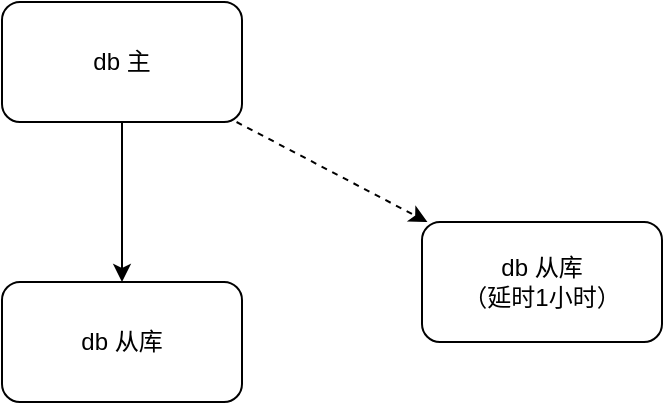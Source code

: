 <mxfile>
    <diagram id="HNQcjoUEhN4oKcxVeBbH" name="mysql回滚恢复">
        <mxGraphModel dx="1268" dy="700" grid="1" gridSize="10" guides="1" tooltips="1" connect="1" arrows="1" fold="1" page="1" pageScale="1" pageWidth="827" pageHeight="1169" math="0" shadow="0">
            <root>
                <mxCell id="0"/>
                <mxCell id="1" parent="0"/>
                <mxCell id="5" value="" style="edgeStyle=none;html=1;" edge="1" parent="1" source="2" target="3">
                    <mxGeometry relative="1" as="geometry"/>
                </mxCell>
                <mxCell id="6" style="edgeStyle=none;html=1;dashed=1;" edge="1" parent="1" source="2" target="4">
                    <mxGeometry relative="1" as="geometry"/>
                </mxCell>
                <mxCell id="2" value="db 主" style="rounded=1;whiteSpace=wrap;html=1;" vertex="1" parent="1">
                    <mxGeometry x="210" y="130" width="120" height="60" as="geometry"/>
                </mxCell>
                <mxCell id="3" value="db 从库" style="rounded=1;whiteSpace=wrap;html=1;" vertex="1" parent="1">
                    <mxGeometry x="210" y="270" width="120" height="60" as="geometry"/>
                </mxCell>
                <mxCell id="4" value="db 从库&lt;br&gt;（延时1小时）" style="rounded=1;whiteSpace=wrap;html=1;" vertex="1" parent="1">
                    <mxGeometry x="420" y="240" width="120" height="60" as="geometry"/>
                </mxCell>
            </root>
        </mxGraphModel>
    </diagram>
</mxfile>